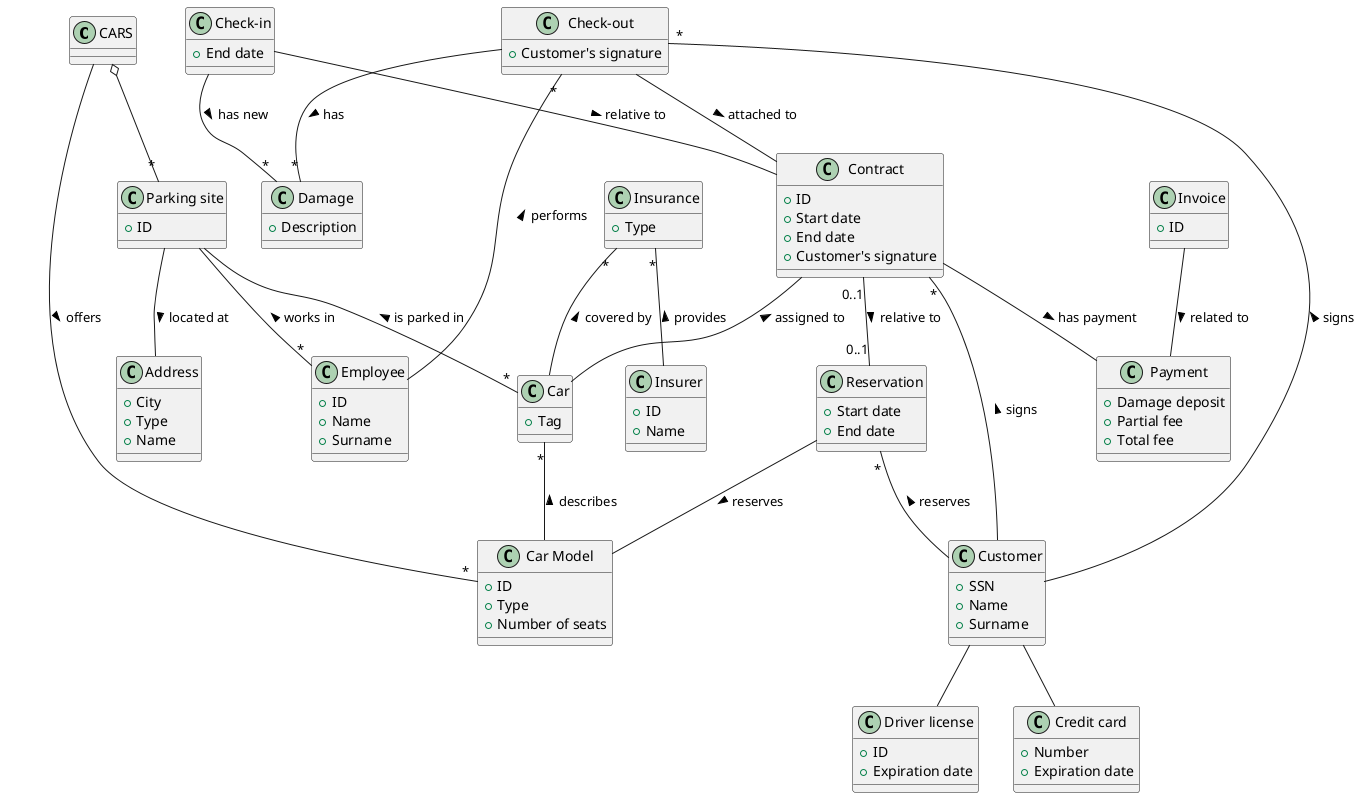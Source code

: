 @startuml

' CARS company
class CARS
class "Parking site" as ParkingSite
class Address
class Employee
class Car
class "Car Model" as CarModel
CARS o-- "*" ParkingSite
CARS -- "*" CarModel : offers >
ParkingSite -- "*" Car : is parked in <
ParkingSite -- "*" Employee : works in <
ParkingSite -- Address : located at >
Car "*" -- CarModel : describes <
Car : +Tag
CarModel : +ID
CarModel : +Type
CarModel : +Number of seats
ParkingSite : +ID
Address : +City
Address : +Type
Address : +Name
Employee : +ID
Employee : +Name
Employee : +Surname

' Insurances
class Insurer
class Insurance
Insurance "*" -- Insurer : provides <
Insurance "*" -- Car : covered by <
Insurer : +ID
Insurer : +Name
Insurance : +Type

' Customer
class Customer
class "Driver license" as DriverLicense
class "Credit card" as CreditCard
Customer -- DriverLicense
Customer -- CreditCard
Customer : +SSN
Customer : +Name
Customer : +Surname
DriverLicense : +ID
DriverLicense : +Expiration date
CreditCard : +Number
CreditCard : +Expiration date

' Reservation
class Reservation
Reservation "*" -- Customer : reserves <
Reservation -- CarModel : reserves >
Reservation : +Start date
Reservation : +End date

' Check-out - Part 1
class Contract
class Payment
Contract "*" -- Customer : signs <
Contract "0..1" -- "0..1" Reservation : relative to >
Contract -- Payment : has payment >
Contract -- Car : assigned to <
Contract : +ID
Contract : +Start date
Contract : +End date
Contract : +Customer's signature
Payment : +Damage deposit
Payment : +Partial fee
Payment : +Total fee

' Check-out - Part 2
class "Check-out" as Checkout
class Damage
Checkout -- Contract : attached to >
Checkout -- "*" Damage : has >
Checkout "*" -- Customer : signs <
Checkout "*" -- Employee : performs <
Checkout : +Customer's signature
Damage : +Description

' Check-in
class "Check-in" as Checkin
Checkin -- Contract : relative to >
Checkin -- "*" Damage : has new >
Checkin : +End date

' Invoice
class Invoice
Invoice -- Payment : related to >
Invoice : +ID

@enduml
